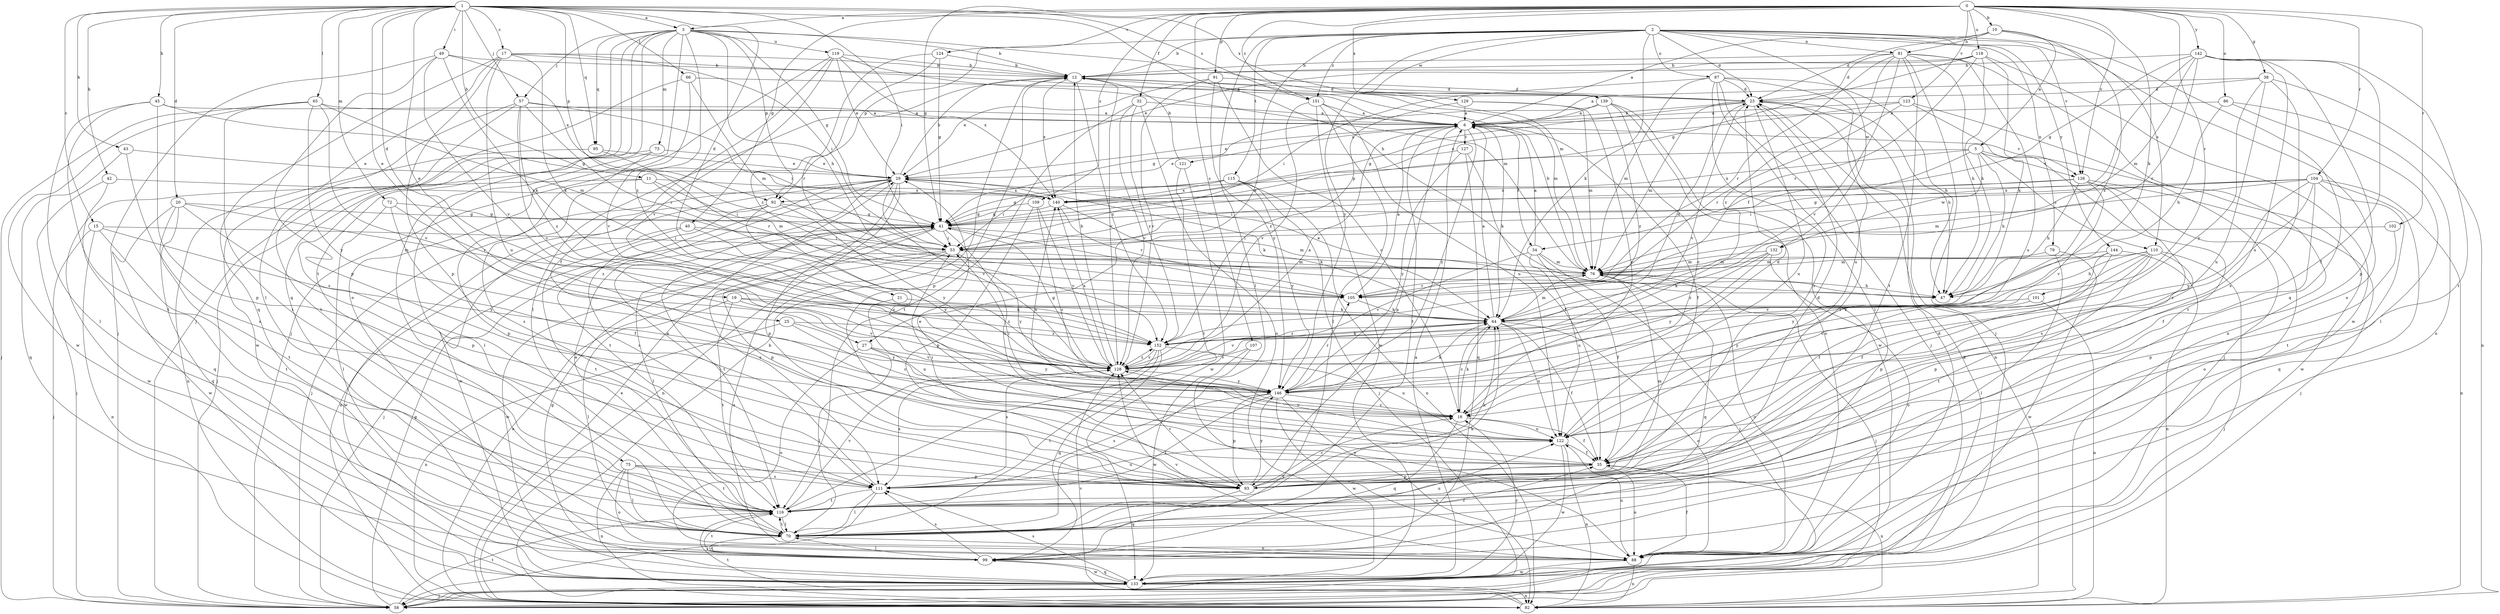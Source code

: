 strict digraph  {
0;
1;
2;
3;
5;
6;
10;
11;
12;
15;
17;
18;
19;
20;
21;
23;
25;
27;
29;
32;
34;
35;
38;
40;
41;
42;
43;
45;
47;
49;
53;
57;
58;
64;
65;
66;
70;
72;
73;
75;
76;
79;
81;
82;
86;
87;
88;
91;
92;
93;
95;
99;
101;
102;
104;
105;
107;
109;
110;
111;
115;
116;
118;
119;
121;
122;
123;
124;
126;
127;
128;
129;
132;
133;
139;
140;
142;
144;
146;
151;
152;
0 -> 3  [label=a];
0 -> 10  [label=b];
0 -> 32  [label=f];
0 -> 38  [label=g];
0 -> 40  [label=g];
0 -> 41  [label=g];
0 -> 64  [label=k];
0 -> 86  [label=o];
0 -> 91  [label=p];
0 -> 101  [label=r];
0 -> 102  [label=r];
0 -> 104  [label=r];
0 -> 107  [label=s];
0 -> 109  [label=s];
0 -> 118  [label=u];
0 -> 123  [label=v];
0 -> 124  [label=v];
0 -> 126  [label=v];
0 -> 139  [label=x];
0 -> 142  [label=y];
0 -> 151  [label=z];
1 -> 3  [label=a];
1 -> 11  [label=b];
1 -> 15  [label=c];
1 -> 17  [label=c];
1 -> 19  [label=d];
1 -> 20  [label=d];
1 -> 21  [label=d];
1 -> 25  [label=e];
1 -> 27  [label=e];
1 -> 42  [label=h];
1 -> 43  [label=h];
1 -> 45  [label=h];
1 -> 47  [label=h];
1 -> 49  [label=i];
1 -> 53  [label=i];
1 -> 57  [label=j];
1 -> 65  [label=l];
1 -> 66  [label=l];
1 -> 72  [label=m];
1 -> 92  [label=p];
1 -> 95  [label=q];
1 -> 139  [label=x];
1 -> 151  [label=z];
2 -> 12  [label=b];
2 -> 23  [label=d];
2 -> 27  [label=e];
2 -> 64  [label=k];
2 -> 70  [label=l];
2 -> 79  [label=n];
2 -> 81  [label=n];
2 -> 87  [label=o];
2 -> 88  [label=o];
2 -> 92  [label=p];
2 -> 110  [label=s];
2 -> 115  [label=t];
2 -> 126  [label=v];
2 -> 129  [label=w];
2 -> 132  [label=w];
2 -> 144  [label=y];
2 -> 146  [label=y];
2 -> 151  [label=z];
3 -> 12  [label=b];
3 -> 41  [label=g];
3 -> 47  [label=h];
3 -> 57  [label=j];
3 -> 58  [label=j];
3 -> 73  [label=m];
3 -> 75  [label=m];
3 -> 76  [label=m];
3 -> 88  [label=o];
3 -> 92  [label=p];
3 -> 95  [label=q];
3 -> 99  [label=q];
3 -> 116  [label=t];
3 -> 119  [label=u];
3 -> 152  [label=z];
5 -> 34  [label=f];
5 -> 47  [label=h];
5 -> 92  [label=p];
5 -> 110  [label=s];
5 -> 126  [label=v];
5 -> 132  [label=w];
5 -> 133  [label=w];
5 -> 140  [label=x];
6 -> 29  [label=e];
6 -> 34  [label=f];
6 -> 35  [label=f];
6 -> 64  [label=k];
6 -> 93  [label=p];
6 -> 116  [label=t];
6 -> 121  [label=u];
6 -> 126  [label=v];
6 -> 127  [label=v];
6 -> 146  [label=y];
10 -> 5  [label=a];
10 -> 6  [label=a];
10 -> 23  [label=d];
10 -> 81  [label=n];
10 -> 99  [label=q];
10 -> 152  [label=z];
11 -> 53  [label=i];
11 -> 76  [label=m];
11 -> 93  [label=p];
11 -> 133  [label=w];
11 -> 140  [label=x];
12 -> 23  [label=d];
12 -> 70  [label=l];
12 -> 76  [label=m];
12 -> 93  [label=p];
12 -> 128  [label=v];
12 -> 140  [label=x];
12 -> 152  [label=z];
15 -> 53  [label=i];
15 -> 58  [label=j];
15 -> 82  [label=n];
15 -> 116  [label=t];
15 -> 146  [label=y];
17 -> 6  [label=a];
17 -> 12  [label=b];
17 -> 53  [label=i];
17 -> 64  [label=k];
17 -> 70  [label=l];
17 -> 93  [label=p];
17 -> 99  [label=q];
17 -> 122  [label=u];
18 -> 23  [label=d];
18 -> 35  [label=f];
18 -> 53  [label=i];
18 -> 64  [label=k];
18 -> 99  [label=q];
18 -> 122  [label=u];
18 -> 140  [label=x];
19 -> 64  [label=k];
19 -> 70  [label=l];
19 -> 116  [label=t];
19 -> 128  [label=v];
19 -> 152  [label=z];
20 -> 41  [label=g];
20 -> 93  [label=p];
20 -> 99  [label=q];
20 -> 105  [label=r];
20 -> 116  [label=t];
20 -> 133  [label=w];
21 -> 64  [label=k];
21 -> 122  [label=u];
23 -> 6  [label=a];
23 -> 41  [label=g];
23 -> 47  [label=h];
23 -> 76  [label=m];
23 -> 82  [label=n];
23 -> 116  [label=t];
23 -> 122  [label=u];
23 -> 128  [label=v];
25 -> 18  [label=c];
25 -> 82  [label=n];
25 -> 146  [label=y];
25 -> 152  [label=z];
27 -> 70  [label=l];
27 -> 88  [label=o];
27 -> 128  [label=v];
27 -> 146  [label=y];
29 -> 12  [label=b];
29 -> 58  [label=j];
29 -> 64  [label=k];
29 -> 82  [label=n];
29 -> 93  [label=p];
29 -> 116  [label=t];
29 -> 128  [label=v];
29 -> 133  [label=w];
29 -> 140  [label=x];
32 -> 6  [label=a];
32 -> 88  [label=o];
32 -> 116  [label=t];
32 -> 128  [label=v];
32 -> 152  [label=z];
34 -> 6  [label=a];
34 -> 35  [label=f];
34 -> 58  [label=j];
34 -> 76  [label=m];
34 -> 122  [label=u];
34 -> 128  [label=v];
35 -> 29  [label=e];
35 -> 53  [label=i];
35 -> 82  [label=n];
35 -> 88  [label=o];
35 -> 93  [label=p];
35 -> 111  [label=s];
38 -> 6  [label=a];
38 -> 23  [label=d];
38 -> 82  [label=n];
38 -> 111  [label=s];
38 -> 122  [label=u];
38 -> 146  [label=y];
40 -> 53  [label=i];
40 -> 116  [label=t];
40 -> 133  [label=w];
40 -> 146  [label=y];
41 -> 53  [label=i];
41 -> 58  [label=j];
41 -> 70  [label=l];
41 -> 76  [label=m];
41 -> 93  [label=p];
41 -> 105  [label=r];
41 -> 111  [label=s];
41 -> 116  [label=t];
41 -> 122  [label=u];
42 -> 58  [label=j];
42 -> 99  [label=q];
42 -> 140  [label=x];
43 -> 29  [label=e];
43 -> 99  [label=q];
43 -> 111  [label=s];
45 -> 6  [label=a];
45 -> 41  [label=g];
45 -> 70  [label=l];
45 -> 93  [label=p];
45 -> 116  [label=t];
47 -> 29  [label=e];
49 -> 12  [label=b];
49 -> 58  [label=j];
49 -> 64  [label=k];
49 -> 93  [label=p];
49 -> 128  [label=v];
49 -> 140  [label=x];
53 -> 76  [label=m];
53 -> 82  [label=n];
53 -> 88  [label=o];
53 -> 133  [label=w];
53 -> 146  [label=y];
57 -> 6  [label=a];
57 -> 53  [label=i];
57 -> 105  [label=r];
57 -> 116  [label=t];
57 -> 128  [label=v];
57 -> 133  [label=w];
57 -> 152  [label=z];
58 -> 23  [label=d];
58 -> 41  [label=g];
58 -> 116  [label=t];
64 -> 6  [label=a];
64 -> 18  [label=c];
64 -> 23  [label=d];
64 -> 35  [label=f];
64 -> 76  [label=m];
64 -> 88  [label=o];
64 -> 122  [label=u];
64 -> 128  [label=v];
64 -> 152  [label=z];
65 -> 6  [label=a];
65 -> 58  [label=j];
65 -> 76  [label=m];
65 -> 116  [label=t];
65 -> 128  [label=v];
65 -> 133  [label=w];
65 -> 146  [label=y];
66 -> 23  [label=d];
66 -> 76  [label=m];
66 -> 111  [label=s];
66 -> 128  [label=v];
70 -> 29  [label=e];
70 -> 35  [label=f];
70 -> 64  [label=k];
70 -> 88  [label=o];
70 -> 99  [label=q];
70 -> 116  [label=t];
70 -> 122  [label=u];
72 -> 35  [label=f];
72 -> 41  [label=g];
72 -> 70  [label=l];
72 -> 152  [label=z];
73 -> 29  [label=e];
73 -> 58  [label=j];
73 -> 70  [label=l];
73 -> 111  [label=s];
75 -> 70  [label=l];
75 -> 82  [label=n];
75 -> 88  [label=o];
75 -> 93  [label=p];
75 -> 111  [label=s];
75 -> 116  [label=t];
76 -> 12  [label=b];
76 -> 47  [label=h];
76 -> 58  [label=j];
76 -> 88  [label=o];
76 -> 99  [label=q];
76 -> 105  [label=r];
79 -> 70  [label=l];
79 -> 76  [label=m];
79 -> 133  [label=w];
81 -> 12  [label=b];
81 -> 23  [label=d];
81 -> 47  [label=h];
81 -> 58  [label=j];
81 -> 82  [label=n];
81 -> 105  [label=r];
81 -> 116  [label=t];
81 -> 122  [label=u];
81 -> 128  [label=v];
81 -> 152  [label=z];
82 -> 12  [label=b];
82 -> 29  [label=e];
82 -> 116  [label=t];
82 -> 128  [label=v];
86 -> 6  [label=a];
86 -> 47  [label=h];
86 -> 70  [label=l];
86 -> 88  [label=o];
87 -> 23  [label=d];
87 -> 47  [label=h];
87 -> 53  [label=i];
87 -> 58  [label=j];
87 -> 70  [label=l];
87 -> 76  [label=m];
87 -> 111  [label=s];
87 -> 122  [label=u];
88 -> 23  [label=d];
88 -> 35  [label=f];
88 -> 82  [label=n];
88 -> 122  [label=u];
88 -> 128  [label=v];
88 -> 133  [label=w];
91 -> 18  [label=c];
91 -> 23  [label=d];
91 -> 29  [label=e];
91 -> 128  [label=v];
91 -> 146  [label=y];
92 -> 18  [label=c];
92 -> 41  [label=g];
92 -> 82  [label=n];
92 -> 111  [label=s];
92 -> 146  [label=y];
93 -> 18  [label=c];
93 -> 23  [label=d];
93 -> 64  [label=k];
93 -> 76  [label=m];
93 -> 99  [label=q];
93 -> 128  [label=v];
93 -> 146  [label=y];
95 -> 29  [label=e];
95 -> 82  [label=n];
95 -> 105  [label=r];
99 -> 70  [label=l];
99 -> 111  [label=s];
99 -> 116  [label=t];
99 -> 133  [label=w];
101 -> 64  [label=k];
101 -> 82  [label=n];
101 -> 146  [label=y];
102 -> 53  [label=i];
102 -> 93  [label=p];
104 -> 18  [label=c];
104 -> 35  [label=f];
104 -> 41  [label=g];
104 -> 53  [label=i];
104 -> 76  [label=m];
104 -> 82  [label=n];
104 -> 99  [label=q];
104 -> 116  [label=t];
104 -> 140  [label=x];
104 -> 146  [label=y];
105 -> 6  [label=a];
105 -> 64  [label=k];
107 -> 88  [label=o];
107 -> 128  [label=v];
107 -> 133  [label=w];
109 -> 18  [label=c];
109 -> 41  [label=g];
109 -> 93  [label=p];
109 -> 128  [label=v];
110 -> 18  [label=c];
110 -> 35  [label=f];
110 -> 47  [label=h];
110 -> 58  [label=j];
110 -> 76  [label=m];
110 -> 93  [label=p];
110 -> 116  [label=t];
110 -> 146  [label=y];
111 -> 29  [label=e];
111 -> 58  [label=j];
111 -> 70  [label=l];
111 -> 116  [label=t];
111 -> 122  [label=u];
115 -> 41  [label=g];
115 -> 53  [label=i];
115 -> 58  [label=j];
115 -> 82  [label=n];
115 -> 140  [label=x];
115 -> 146  [label=y];
116 -> 70  [label=l];
116 -> 128  [label=v];
118 -> 12  [label=b];
118 -> 29  [label=e];
118 -> 41  [label=g];
118 -> 47  [label=h];
118 -> 64  [label=k];
118 -> 105  [label=r];
118 -> 133  [label=w];
119 -> 12  [label=b];
119 -> 29  [label=e];
119 -> 35  [label=f];
119 -> 58  [label=j];
119 -> 76  [label=m];
119 -> 128  [label=v];
119 -> 140  [label=x];
121 -> 12  [label=b];
121 -> 116  [label=t];
121 -> 133  [label=w];
122 -> 35  [label=f];
122 -> 82  [label=n];
122 -> 128  [label=v];
122 -> 133  [label=w];
123 -> 6  [label=a];
123 -> 58  [label=j];
123 -> 105  [label=r];
123 -> 116  [label=t];
123 -> 140  [label=x];
124 -> 12  [label=b];
124 -> 41  [label=g];
124 -> 105  [label=r];
124 -> 152  [label=z];
126 -> 47  [label=h];
126 -> 53  [label=i];
126 -> 58  [label=j];
126 -> 88  [label=o];
126 -> 111  [label=s];
126 -> 128  [label=v];
126 -> 140  [label=x];
127 -> 29  [label=e];
127 -> 35  [label=f];
127 -> 99  [label=q];
127 -> 146  [label=y];
128 -> 6  [label=a];
128 -> 12  [label=b];
128 -> 41  [label=g];
128 -> 111  [label=s];
128 -> 140  [label=x];
128 -> 146  [label=y];
128 -> 152  [label=z];
129 -> 6  [label=a];
129 -> 18  [label=c];
129 -> 76  [label=m];
129 -> 152  [label=z];
132 -> 64  [label=k];
132 -> 76  [label=m];
132 -> 88  [label=o];
132 -> 146  [label=y];
132 -> 152  [label=z];
133 -> 6  [label=a];
133 -> 18  [label=c];
133 -> 41  [label=g];
133 -> 58  [label=j];
133 -> 82  [label=n];
133 -> 99  [label=q];
133 -> 111  [label=s];
139 -> 6  [label=a];
139 -> 18  [label=c];
139 -> 41  [label=g];
139 -> 88  [label=o];
139 -> 133  [label=w];
139 -> 152  [label=z];
140 -> 41  [label=g];
140 -> 64  [label=k];
140 -> 105  [label=r];
142 -> 12  [label=b];
142 -> 35  [label=f];
142 -> 41  [label=g];
142 -> 53  [label=i];
142 -> 76  [label=m];
142 -> 93  [label=p];
142 -> 105  [label=r];
142 -> 116  [label=t];
142 -> 122  [label=u];
144 -> 35  [label=f];
144 -> 76  [label=m];
144 -> 82  [label=n];
144 -> 93  [label=p];
144 -> 128  [label=v];
146 -> 18  [label=c];
146 -> 64  [label=k];
146 -> 82  [label=n];
146 -> 93  [label=p];
146 -> 105  [label=r];
146 -> 111  [label=s];
146 -> 116  [label=t];
146 -> 133  [label=w];
151 -> 6  [label=a];
151 -> 70  [label=l];
151 -> 122  [label=u];
151 -> 128  [label=v];
151 -> 133  [label=w];
152 -> 64  [label=k];
152 -> 70  [label=l];
152 -> 99  [label=q];
152 -> 111  [label=s];
152 -> 122  [label=u];
152 -> 128  [label=v];
}
